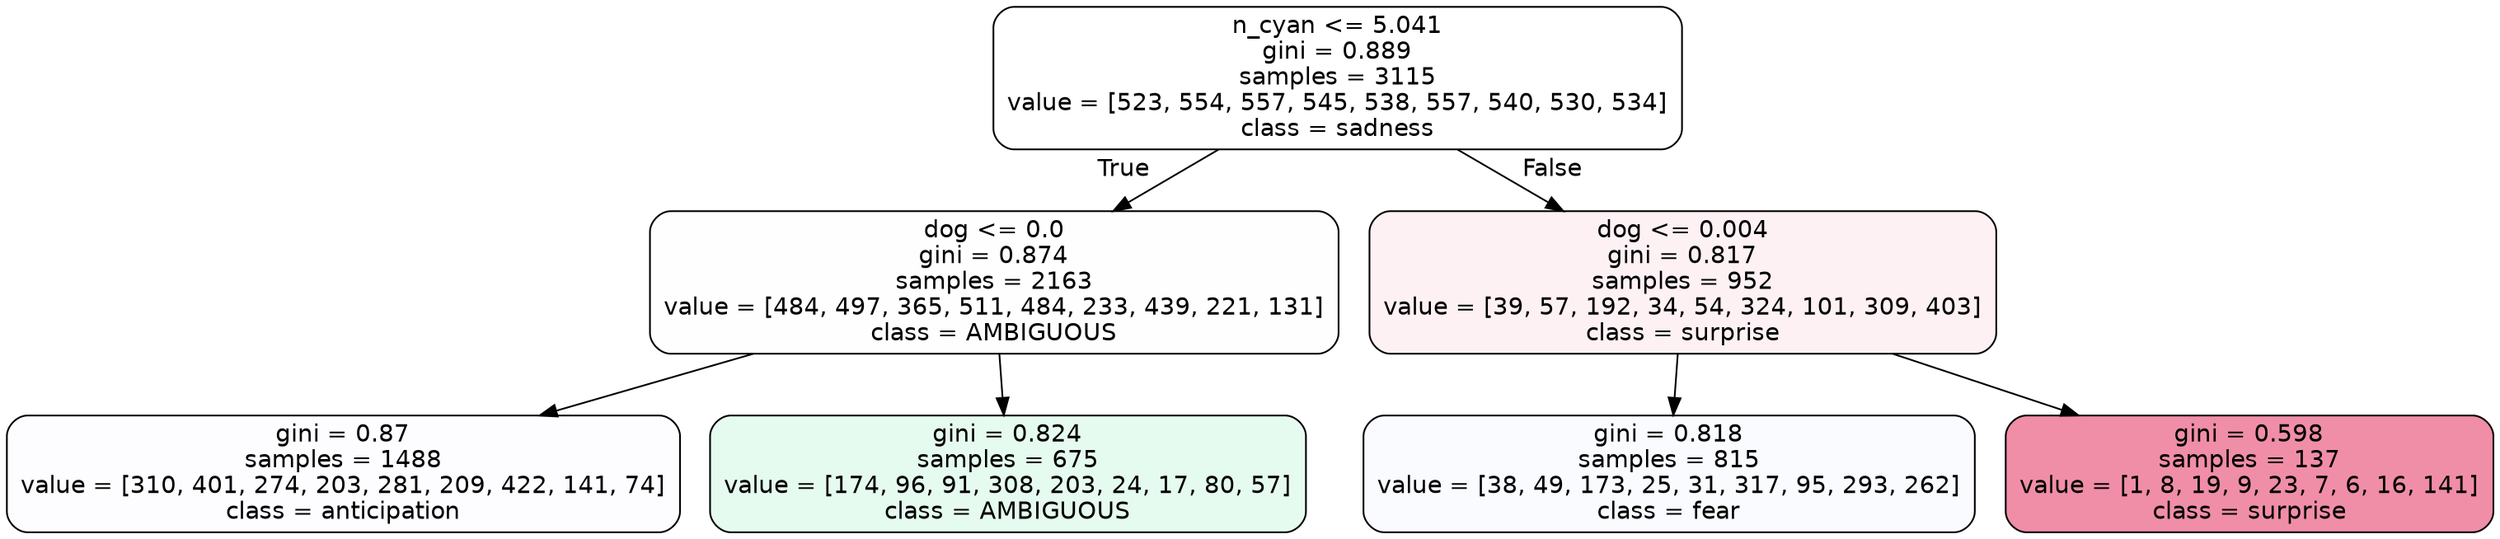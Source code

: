 digraph Tree {
node [shape=box, style="filled, rounded", color="black", fontname=helvetica] ;
edge [fontname=helvetica] ;
0 [label="n_cyan <= 5.041\ngini = 0.889\nsamples = 3115\nvalue = [523, 554, 557, 545, 538, 557, 540, 530, 534]\nclass = sadness", fillcolor="#64e53900"] ;
1 [label="dog <= 0.0\ngini = 0.874\nsamples = 2163\nvalue = [484, 497, 365, 511, 484, 233, 439, 221, 131]\nclass = AMBIGUOUS", fillcolor="#39e58101"] ;
0 -> 1 [labeldistance=2.5, labelangle=45, headlabel="True"] ;
2 [label="gini = 0.87\nsamples = 1488\nvalue = [310, 401, 274, 203, 281, 209, 422, 141, 74]\nclass = anticipation", fillcolor="#8139e503"] ;
1 -> 2 ;
3 [label="gini = 0.824\nsamples = 675\nvalue = [174, 96, 91, 308, 203, 24, 17, 80, 57]\nclass = AMBIGUOUS", fillcolor="#39e58120"] ;
1 -> 3 ;
4 [label="dog <= 0.004\ngini = 0.817\nsamples = 952\nvalue = [39, 57, 192, 34, 54, 324, 101, 309, 403]\nclass = surprise", fillcolor="#e5396411"] ;
0 -> 4 [labeldistance=2.5, labelangle=-45, headlabel="False"] ;
5 [label="gini = 0.818\nsamples = 815\nvalue = [38, 49, 173, 25, 31, 317, 95, 293, 262]\nclass = fear", fillcolor="#3964e506"] ;
4 -> 5 ;
6 [label="gini = 0.598\nsamples = 137\nvalue = [1, 8, 19, 9, 23, 7, 6, 16, 141]\nclass = surprise", fillcolor="#e5396491"] ;
4 -> 6 ;
}